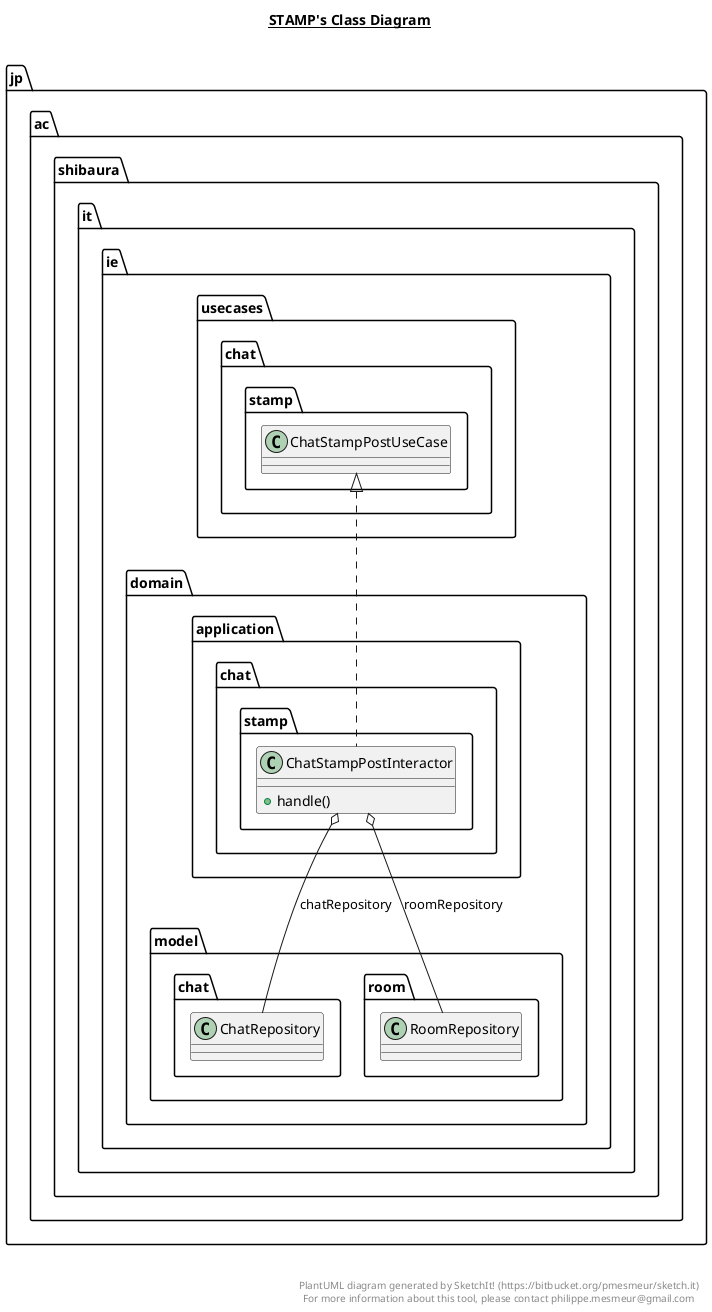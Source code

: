 @startuml

title __STAMP's Class Diagram__\n

  namespace jp.ac.shibaura.it.ie {
    namespace domain.application.chat {
      namespace stamp {
        class jp.ac.shibaura.it.ie.domain.application.chat.stamp.ChatStampPostInteractor {
            + handle()
        }
      }
    }
  }
  

  jp.ac.shibaura.it.ie.domain.application.chat.stamp.ChatStampPostInteractor .up.|> jp.ac.shibaura.it.ie.usecases.chat.stamp.ChatStampPostUseCase
  jp.ac.shibaura.it.ie.domain.application.chat.stamp.ChatStampPostInteractor o-- jp.ac.shibaura.it.ie.domain.model.chat.ChatRepository : chatRepository
  jp.ac.shibaura.it.ie.domain.application.chat.stamp.ChatStampPostInteractor o-- jp.ac.shibaura.it.ie.domain.model.room.RoomRepository : roomRepository


right footer


PlantUML diagram generated by SketchIt! (https://bitbucket.org/pmesmeur/sketch.it)
For more information about this tool, please contact philippe.mesmeur@gmail.com
endfooter

@enduml

